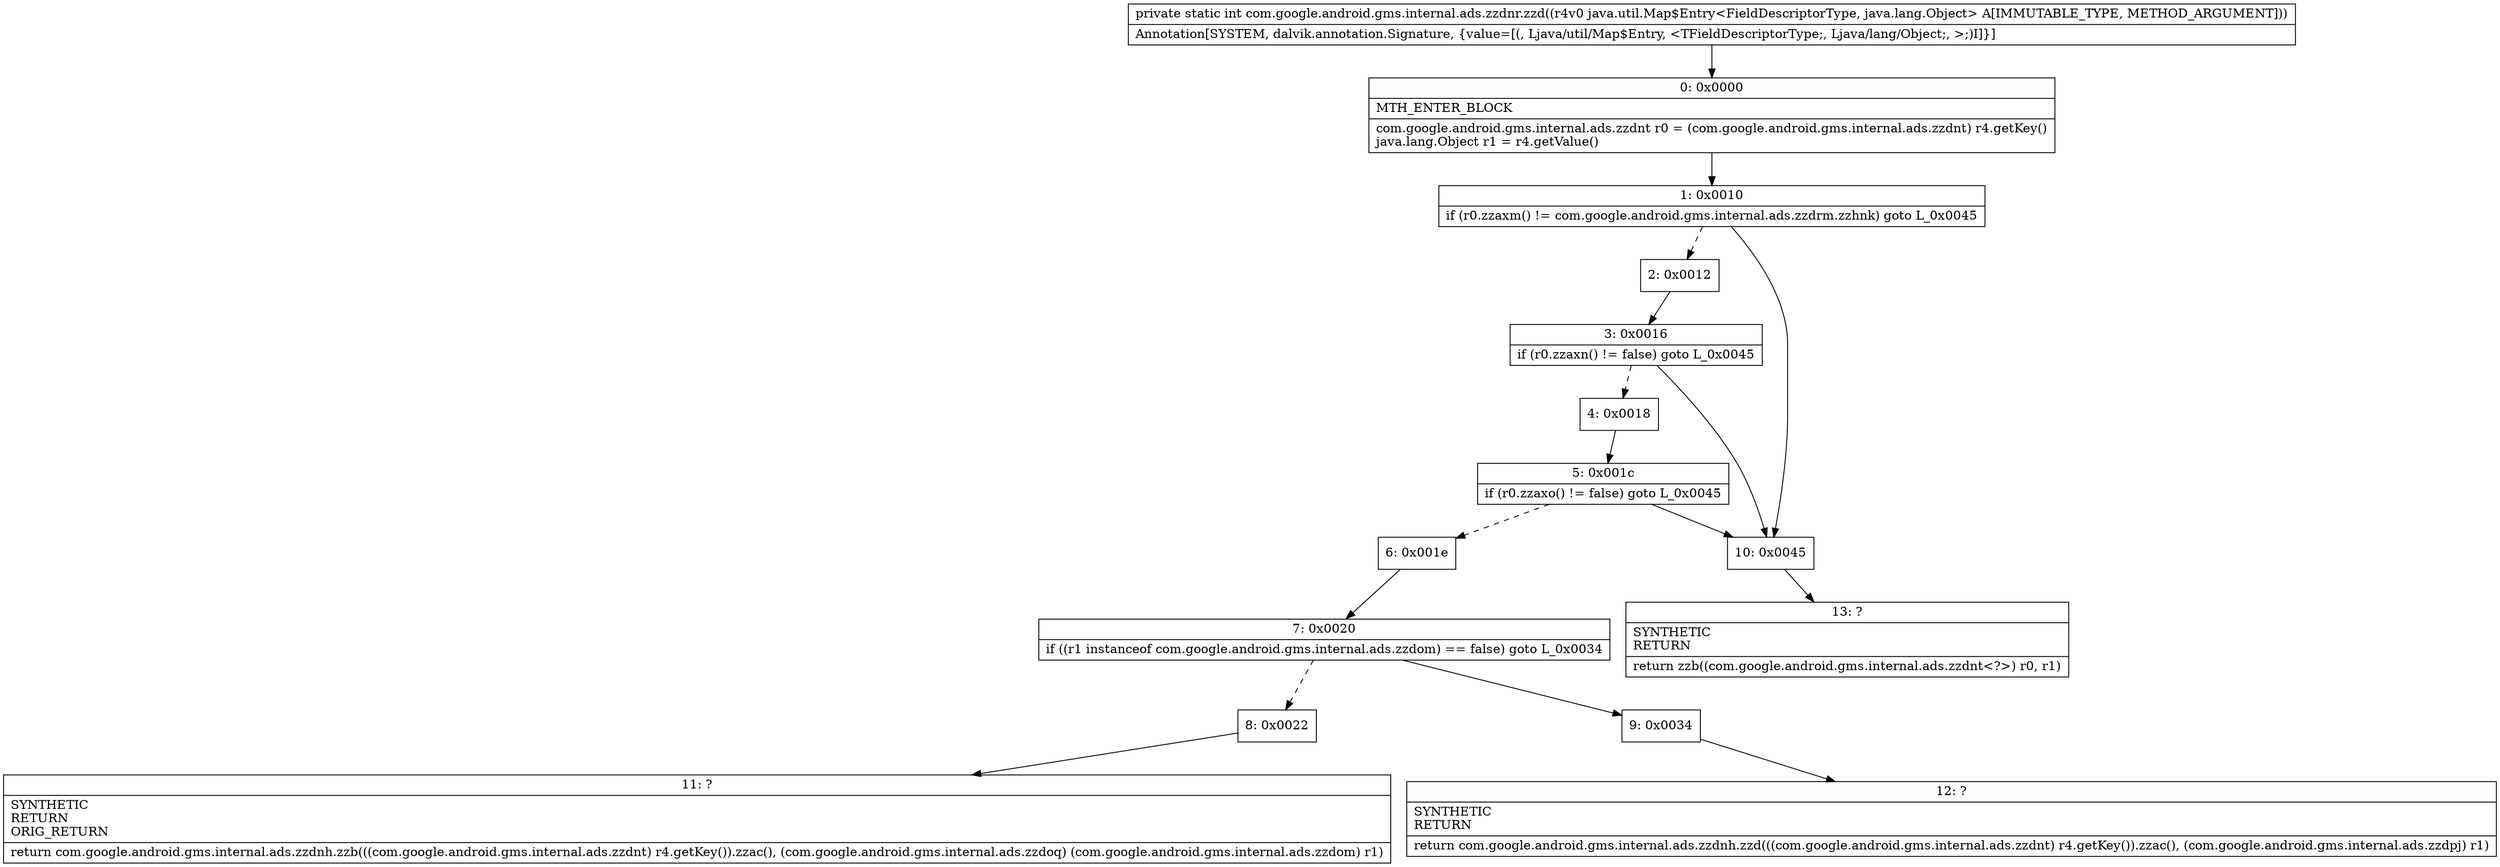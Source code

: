 digraph "CFG forcom.google.android.gms.internal.ads.zzdnr.zzd(Ljava\/util\/Map$Entry;)I" {
Node_0 [shape=record,label="{0\:\ 0x0000|MTH_ENTER_BLOCK\l|com.google.android.gms.internal.ads.zzdnt r0 = (com.google.android.gms.internal.ads.zzdnt) r4.getKey()\ljava.lang.Object r1 = r4.getValue()\l}"];
Node_1 [shape=record,label="{1\:\ 0x0010|if (r0.zzaxm() != com.google.android.gms.internal.ads.zzdrm.zzhnk) goto L_0x0045\l}"];
Node_2 [shape=record,label="{2\:\ 0x0012}"];
Node_3 [shape=record,label="{3\:\ 0x0016|if (r0.zzaxn() != false) goto L_0x0045\l}"];
Node_4 [shape=record,label="{4\:\ 0x0018}"];
Node_5 [shape=record,label="{5\:\ 0x001c|if (r0.zzaxo() != false) goto L_0x0045\l}"];
Node_6 [shape=record,label="{6\:\ 0x001e}"];
Node_7 [shape=record,label="{7\:\ 0x0020|if ((r1 instanceof com.google.android.gms.internal.ads.zzdom) == false) goto L_0x0034\l}"];
Node_8 [shape=record,label="{8\:\ 0x0022}"];
Node_9 [shape=record,label="{9\:\ 0x0034}"];
Node_10 [shape=record,label="{10\:\ 0x0045}"];
Node_11 [shape=record,label="{11\:\ ?|SYNTHETIC\lRETURN\lORIG_RETURN\l|return com.google.android.gms.internal.ads.zzdnh.zzb(((com.google.android.gms.internal.ads.zzdnt) r4.getKey()).zzac(), (com.google.android.gms.internal.ads.zzdoq) (com.google.android.gms.internal.ads.zzdom) r1)\l}"];
Node_12 [shape=record,label="{12\:\ ?|SYNTHETIC\lRETURN\l|return com.google.android.gms.internal.ads.zzdnh.zzd(((com.google.android.gms.internal.ads.zzdnt) r4.getKey()).zzac(), (com.google.android.gms.internal.ads.zzdpj) r1)\l}"];
Node_13 [shape=record,label="{13\:\ ?|SYNTHETIC\lRETURN\l|return zzb((com.google.android.gms.internal.ads.zzdnt\<?\>) r0, r1)\l}"];
MethodNode[shape=record,label="{private static int com.google.android.gms.internal.ads.zzdnr.zzd((r4v0 java.util.Map$Entry\<FieldDescriptorType, java.lang.Object\> A[IMMUTABLE_TYPE, METHOD_ARGUMENT]))  | Annotation[SYSTEM, dalvik.annotation.Signature, \{value=[(, Ljava\/util\/Map$Entry, \<TFieldDescriptorType;, Ljava\/lang\/Object;, \>;)I]\}]\l}"];
MethodNode -> Node_0;
Node_0 -> Node_1;
Node_1 -> Node_2[style=dashed];
Node_1 -> Node_10;
Node_2 -> Node_3;
Node_3 -> Node_4[style=dashed];
Node_3 -> Node_10;
Node_4 -> Node_5;
Node_5 -> Node_6[style=dashed];
Node_5 -> Node_10;
Node_6 -> Node_7;
Node_7 -> Node_8[style=dashed];
Node_7 -> Node_9;
Node_8 -> Node_11;
Node_9 -> Node_12;
Node_10 -> Node_13;
}

